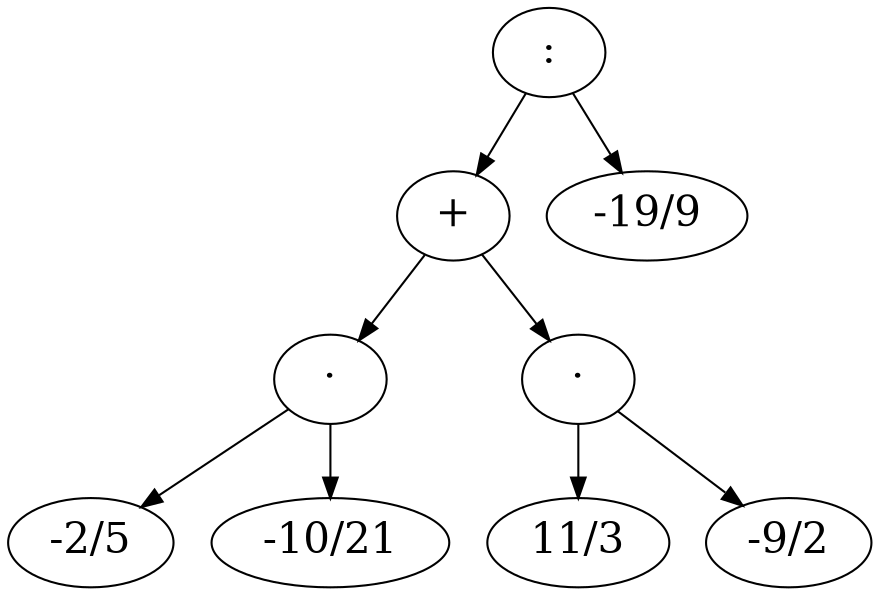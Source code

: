 ## Esempio di albero di espressione

digraph e {
 node [fontsize="20"] 
e0 -> {e01; "-19/9"}; e0 [label=":"]

e01  -> {e011; e012}; e01 [label="+"]

e011  -> {"-2/5"; "-10/21"}; e011 [label="·"]

e012 -> {"11/3"; "-9/2"}  e012 [label="·"];
}

